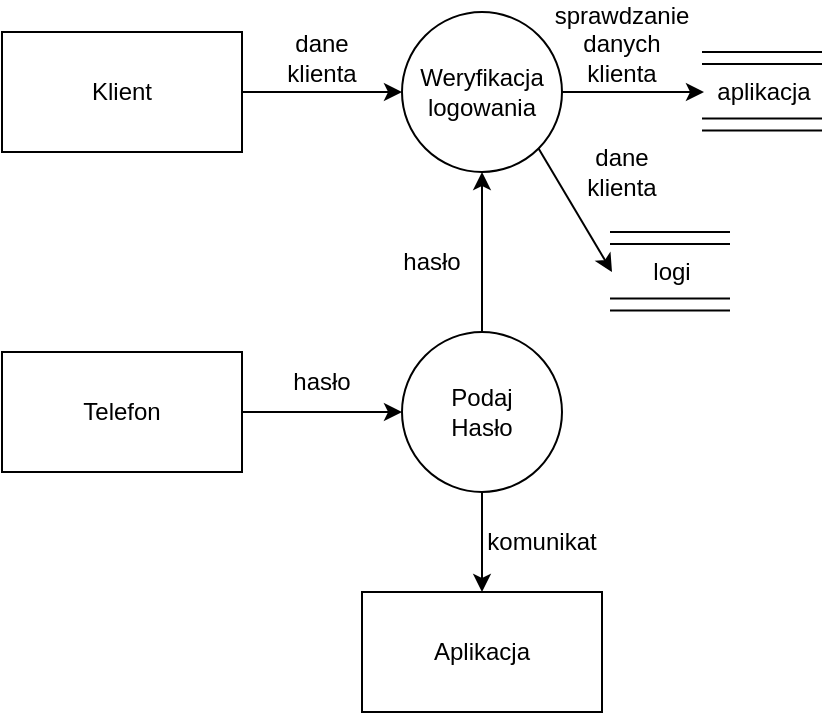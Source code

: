 <mxfile version="24.8.0">
  <diagram name="Strona-1" id="eUZQB6IgvzXbATdob9hY">
    <mxGraphModel dx="867" dy="507" grid="1" gridSize="5" guides="1" tooltips="1" connect="1" arrows="1" fold="1" page="1" pageScale="1" pageWidth="827" pageHeight="1169" math="0" shadow="0">
      <root>
        <mxCell id="0" />
        <mxCell id="1" parent="0" />
        <mxCell id="-bSqYHPpsytvGSuUgfg1-2" value="Klient" style="rounded=0;whiteSpace=wrap;html=1;" vertex="1" parent="1">
          <mxGeometry x="120" y="90" width="120" height="60" as="geometry" />
        </mxCell>
        <mxCell id="-bSqYHPpsytvGSuUgfg1-4" value="Telefon" style="rounded=0;whiteSpace=wrap;html=1;" vertex="1" parent="1">
          <mxGeometry x="120" y="250" width="120" height="60" as="geometry" />
        </mxCell>
        <mxCell id="-bSqYHPpsytvGSuUgfg1-5" value="Podaj&lt;br&gt;Hasło" style="ellipse;whiteSpace=wrap;html=1;aspect=fixed;" vertex="1" parent="1">
          <mxGeometry x="320" y="240" width="80" height="80" as="geometry" />
        </mxCell>
        <mxCell id="-bSqYHPpsytvGSuUgfg1-6" value="Weryfikacja&lt;div&gt;logowania&lt;/div&gt;" style="ellipse;whiteSpace=wrap;html=1;aspect=fixed;" vertex="1" parent="1">
          <mxGeometry x="320" y="80" width="80" height="80" as="geometry" />
        </mxCell>
        <mxCell id="-bSqYHPpsytvGSuUgfg1-7" value="Aplikacja" style="rounded=0;whiteSpace=wrap;html=1;" vertex="1" parent="1">
          <mxGeometry x="300" y="370" width="120" height="60" as="geometry" />
        </mxCell>
        <mxCell id="-bSqYHPpsytvGSuUgfg1-8" value="" style="endArrow=classic;html=1;rounded=0;exitX=1;exitY=0.5;exitDx=0;exitDy=0;" edge="1" parent="1" source="-bSqYHPpsytvGSuUgfg1-2" target="-bSqYHPpsytvGSuUgfg1-6">
          <mxGeometry width="50" height="50" relative="1" as="geometry">
            <mxPoint x="390" y="240" as="sourcePoint" />
            <mxPoint x="440" y="190" as="targetPoint" />
          </mxGeometry>
        </mxCell>
        <mxCell id="-bSqYHPpsytvGSuUgfg1-9" value="dane&lt;br&gt;klienta" style="text;html=1;align=center;verticalAlign=middle;whiteSpace=wrap;rounded=0;" vertex="1" parent="1">
          <mxGeometry x="250" y="88" width="60" height="30" as="geometry" />
        </mxCell>
        <mxCell id="-bSqYHPpsytvGSuUgfg1-10" value="" style="endArrow=classic;html=1;rounded=0;exitX=1;exitY=0.5;exitDx=0;exitDy=0;" edge="1" parent="1" source="-bSqYHPpsytvGSuUgfg1-4" target="-bSqYHPpsytvGSuUgfg1-5">
          <mxGeometry width="50" height="50" relative="1" as="geometry">
            <mxPoint x="390" y="240" as="sourcePoint" />
            <mxPoint x="440" y="190" as="targetPoint" />
          </mxGeometry>
        </mxCell>
        <mxCell id="-bSqYHPpsytvGSuUgfg1-11" value="hasło" style="text;html=1;align=center;verticalAlign=middle;whiteSpace=wrap;rounded=0;" vertex="1" parent="1">
          <mxGeometry x="250" y="250" width="60" height="30" as="geometry" />
        </mxCell>
        <mxCell id="-bSqYHPpsytvGSuUgfg1-12" value="" style="endArrow=classic;html=1;rounded=0;exitX=0.5;exitY=1;exitDx=0;exitDy=0;entryX=0.5;entryY=0;entryDx=0;entryDy=0;" edge="1" parent="1" source="-bSqYHPpsytvGSuUgfg1-5" target="-bSqYHPpsytvGSuUgfg1-7">
          <mxGeometry width="50" height="50" relative="1" as="geometry">
            <mxPoint x="390" y="240" as="sourcePoint" />
            <mxPoint x="440" y="190" as="targetPoint" />
          </mxGeometry>
        </mxCell>
        <mxCell id="-bSqYHPpsytvGSuUgfg1-13" value="komunikat" style="text;html=1;align=center;verticalAlign=middle;whiteSpace=wrap;rounded=0;" vertex="1" parent="1">
          <mxGeometry x="360" y="330" width="60" height="30" as="geometry" />
        </mxCell>
        <mxCell id="-bSqYHPpsytvGSuUgfg1-14" value="" style="endArrow=none;html=1;rounded=0;" edge="1" parent="1">
          <mxGeometry width="50" height="50" relative="1" as="geometry">
            <mxPoint x="470" y="100" as="sourcePoint" />
            <mxPoint x="530" y="100" as="targetPoint" />
          </mxGeometry>
        </mxCell>
        <mxCell id="-bSqYHPpsytvGSuUgfg1-15" value="" style="endArrow=none;html=1;rounded=0;" edge="1" parent="1">
          <mxGeometry width="50" height="50" relative="1" as="geometry">
            <mxPoint x="470" y="106" as="sourcePoint" />
            <mxPoint x="530" y="106" as="targetPoint" />
          </mxGeometry>
        </mxCell>
        <mxCell id="-bSqYHPpsytvGSuUgfg1-16" value="" style="endArrow=none;html=1;rounded=0;" edge="1" parent="1">
          <mxGeometry width="50" height="50" relative="1" as="geometry">
            <mxPoint x="470" y="133.23" as="sourcePoint" />
            <mxPoint x="530" y="133.23" as="targetPoint" />
          </mxGeometry>
        </mxCell>
        <mxCell id="-bSqYHPpsytvGSuUgfg1-17" value="" style="endArrow=none;html=1;rounded=0;" edge="1" parent="1">
          <mxGeometry width="50" height="50" relative="1" as="geometry">
            <mxPoint x="470" y="139.23" as="sourcePoint" />
            <mxPoint x="530" y="139.23" as="targetPoint" />
          </mxGeometry>
        </mxCell>
        <mxCell id="-bSqYHPpsytvGSuUgfg1-18" value="aplikacja" style="text;html=1;align=center;verticalAlign=middle;whiteSpace=wrap;rounded=0;" vertex="1" parent="1">
          <mxGeometry x="471" y="105" width="60" height="30" as="geometry" />
        </mxCell>
        <mxCell id="-bSqYHPpsytvGSuUgfg1-19" value="" style="endArrow=classic;html=1;rounded=0;exitX=1;exitY=0.5;exitDx=0;exitDy=0;entryX=0;entryY=0.5;entryDx=0;entryDy=0;" edge="1" parent="1" source="-bSqYHPpsytvGSuUgfg1-6" target="-bSqYHPpsytvGSuUgfg1-18">
          <mxGeometry width="50" height="50" relative="1" as="geometry">
            <mxPoint x="540" y="250" as="sourcePoint" />
            <mxPoint x="590" y="200" as="targetPoint" />
          </mxGeometry>
        </mxCell>
        <mxCell id="-bSqYHPpsytvGSuUgfg1-20" value="sprawdzanie&lt;div&gt;danych&lt;/div&gt;&lt;div&gt;klienta&lt;/div&gt;" style="text;html=1;align=center;verticalAlign=middle;whiteSpace=wrap;rounded=0;" vertex="1" parent="1">
          <mxGeometry x="400" y="81" width="60" height="30" as="geometry" />
        </mxCell>
        <mxCell id="-bSqYHPpsytvGSuUgfg1-21" value="" style="endArrow=none;html=1;rounded=0;" edge="1" parent="1">
          <mxGeometry width="50" height="50" relative="1" as="geometry">
            <mxPoint x="424" y="190" as="sourcePoint" />
            <mxPoint x="484" y="190" as="targetPoint" />
          </mxGeometry>
        </mxCell>
        <mxCell id="-bSqYHPpsytvGSuUgfg1-22" value="" style="endArrow=none;html=1;rounded=0;" edge="1" parent="1">
          <mxGeometry width="50" height="50" relative="1" as="geometry">
            <mxPoint x="424" y="196" as="sourcePoint" />
            <mxPoint x="484" y="196" as="targetPoint" />
          </mxGeometry>
        </mxCell>
        <mxCell id="-bSqYHPpsytvGSuUgfg1-23" value="" style="endArrow=none;html=1;rounded=0;" edge="1" parent="1">
          <mxGeometry width="50" height="50" relative="1" as="geometry">
            <mxPoint x="424" y="223.23" as="sourcePoint" />
            <mxPoint x="484" y="223.23" as="targetPoint" />
          </mxGeometry>
        </mxCell>
        <mxCell id="-bSqYHPpsytvGSuUgfg1-24" value="" style="endArrow=none;html=1;rounded=0;" edge="1" parent="1">
          <mxGeometry width="50" height="50" relative="1" as="geometry">
            <mxPoint x="424" y="229.23" as="sourcePoint" />
            <mxPoint x="484" y="229.23" as="targetPoint" />
          </mxGeometry>
        </mxCell>
        <mxCell id="-bSqYHPpsytvGSuUgfg1-25" value="logi" style="text;html=1;align=center;verticalAlign=middle;whiteSpace=wrap;rounded=0;" vertex="1" parent="1">
          <mxGeometry x="425" y="195" width="60" height="30" as="geometry" />
        </mxCell>
        <mxCell id="-bSqYHPpsytvGSuUgfg1-31" value="dane klienta" style="text;html=1;align=center;verticalAlign=middle;whiteSpace=wrap;rounded=0;" vertex="1" parent="1">
          <mxGeometry x="400" y="145" width="60" height="30" as="geometry" />
        </mxCell>
        <mxCell id="-bSqYHPpsytvGSuUgfg1-32" value="" style="endArrow=classic;html=1;rounded=0;exitX=1;exitY=1;exitDx=0;exitDy=0;entryX=0;entryY=0.5;entryDx=0;entryDy=0;" edge="1" parent="1" source="-bSqYHPpsytvGSuUgfg1-6" target="-bSqYHPpsytvGSuUgfg1-25">
          <mxGeometry width="50" height="50" relative="1" as="geometry">
            <mxPoint x="465" y="245" as="sourcePoint" />
            <mxPoint x="515" y="195" as="targetPoint" />
          </mxGeometry>
        </mxCell>
        <mxCell id="-bSqYHPpsytvGSuUgfg1-33" value="" style="endArrow=classic;html=1;rounded=0;exitX=0.5;exitY=0;exitDx=0;exitDy=0;entryX=0.5;entryY=1;entryDx=0;entryDy=0;" edge="1" parent="1" source="-bSqYHPpsytvGSuUgfg1-5" target="-bSqYHPpsytvGSuUgfg1-6">
          <mxGeometry width="50" height="50" relative="1" as="geometry">
            <mxPoint x="465" y="245" as="sourcePoint" />
            <mxPoint x="515" y="195" as="targetPoint" />
          </mxGeometry>
        </mxCell>
        <mxCell id="-bSqYHPpsytvGSuUgfg1-34" value="hasło" style="text;html=1;align=center;verticalAlign=middle;whiteSpace=wrap;rounded=0;" vertex="1" parent="1">
          <mxGeometry x="305" y="190" width="60" height="30" as="geometry" />
        </mxCell>
      </root>
    </mxGraphModel>
  </diagram>
</mxfile>

